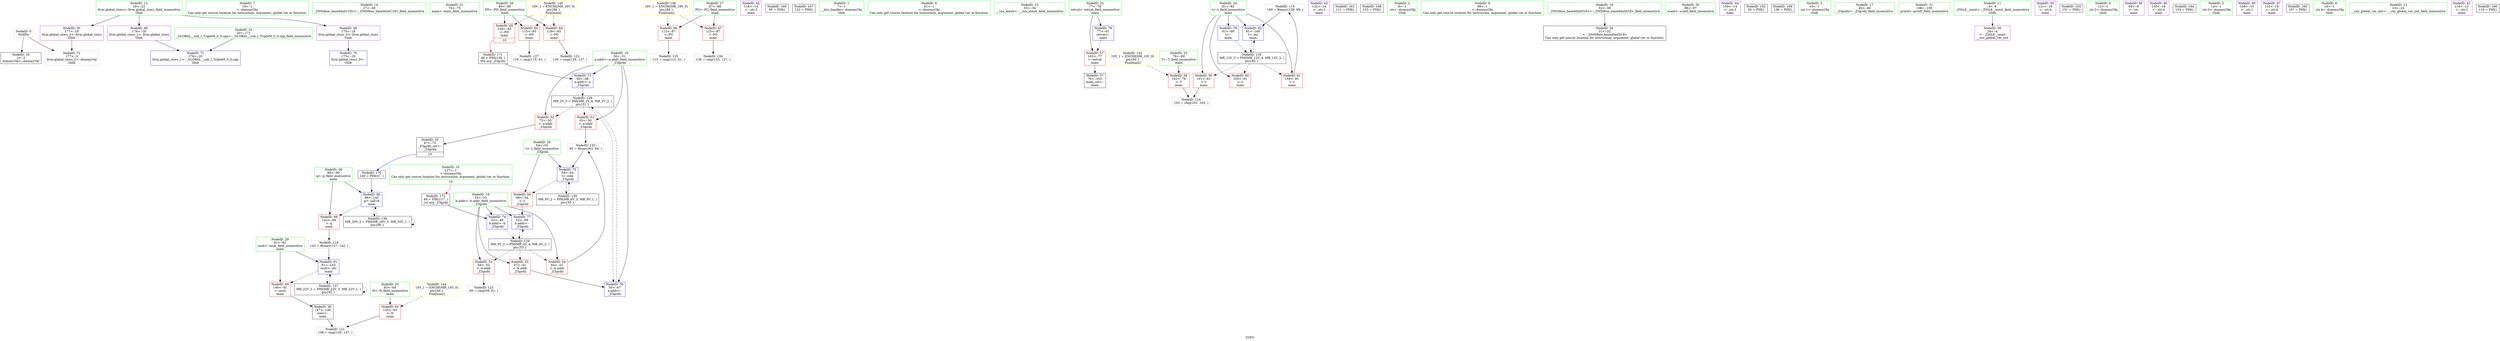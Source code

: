 digraph "SVFG" {
	label="SVFG";

	Node0x564980d1a010 [shape=record,color=grey,label="{NodeID: 0\nNullPtr}"];
	Node0x564980d1a010 -> Node0x564980d2f270[style=solid];
	Node0x564980d1a010 -> Node0x564980d32390[style=solid];
	Node0x564980d2b030 [shape=record,color=green,label="{NodeID: 7\n19\<--1\n\<--dummyObj\nCan only get source location for instruction, argument, global var or function.}"];
	Node0x564980d2a0d0 [shape=record,color=green,label="{NodeID: 14\n27\<--28\n_ZNSt8ios_base4InitC1Ev\<--_ZNSt8ios_base4InitC1Ev_field_insensitive\n}"];
	Node0x564980d2e820 [shape=record,color=green,label="{NodeID: 21\n74\<--75\nmain\<--main_field_insensitive\n}"];
	Node0x564980d2edd0 [shape=record,color=green,label="{NodeID: 28\n89\<--90\ng\<--g_field_insensitive\nmain\n}"];
	Node0x564980d2edd0 -> Node0x564980d31ff0[style=solid];
	Node0x564980d2edd0 -> Node0x564980d32a40[style=solid];
	Node0x564980d35300 [shape=record,color=grey,label="{NodeID: 118\n143 = Binary(127, 142, )\n}"];
	Node0x564980d35300 -> Node0x564980d32b10[style=solid];
	Node0x564980d2f470 [shape=record,color=black,label="{NodeID: 35\n47\<--72\n_Z3gcdii_ret\<--\n_Z3gcdii\n|{<s0>10}}"];
	Node0x564980d2f470:s0 -> Node0x564980d452c0[style=solid,color=blue];
	Node0x564980d35d80 [shape=record,color=grey,label="{NodeID: 125\n113 = cmp(112, 61, )\n}"];
	Node0x564980d2fa20 [shape=record,color=purple,label="{NodeID: 42\n118\<--14\n\<--.str.3\nmain\n}"];
	Node0x564980d31020 [shape=record,color=purple,label="{NodeID: 49\n176\<--18\nllvm.global_ctors_1\<--llvm.global_ctors\nGlob }"];
	Node0x564980d31020 -> Node0x564980d32290[style=solid];
	Node0x564980d31630 [shape=record,color=red,label="{NodeID: 56\n69\<--54\n\<--t\n_Z3gcdii\n}"];
	Node0x564980d31630 -> Node0x564980d327d0[style=solid];
	Node0x564980d3dd30 [shape=record,color=yellow,style=double,label="{NodeID: 146\n18V_1 = ENCHI(MR_18V_0)\npts\{88 \}\nFun[main]}"];
	Node0x564980d3dd30 -> Node0x564980d31e50[style=dashed];
	Node0x564980d3dd30 -> Node0x564980d31f20[style=dashed];
	Node0x564980d31be0 [shape=record,color=red,label="{NodeID: 63\n115\<--85\n\<--PD\nmain\n}"];
	Node0x564980d31be0 -> Node0x564980d36080[style=solid];
	Node0x564980d32190 [shape=record,color=blue,label="{NodeID: 70\n175\<--19\nllvm.global_ctors_0\<--\nGlob }"];
	Node0x564980d43f10 [shape=record,color=black,label="{NodeID: 160\n95 = PHI()\n}"];
	Node0x564980d327d0 [shape=record,color=blue,label="{NodeID: 77\n52\<--69\nb.addr\<--\n_Z3gcdii\n}"];
	Node0x564980d327d0 -> Node0x564980d39ec0[style=dashed];
	Node0x564980d44fc0 [shape=record,color=black,label="{NodeID: 167\n122 = PHI()\n}"];
	Node0x564980d19000 [shape=record,color=green,label="{NodeID: 1\n7\<--1\n__dso_handle\<--dummyObj\nGlob }"];
	Node0x564980d29bd0 [shape=record,color=green,label="{NodeID: 8\n61\<--1\n\<--dummyObj\nCan only get source location for instruction, argument, global var or function.}"];
	Node0x564980d2a1a0 [shape=record,color=green,label="{NodeID: 15\n33\<--34\n__cxa_atexit\<--__cxa_atexit_field_insensitive\n}"];
	Node0x564980d2e8f0 [shape=record,color=green,label="{NodeID: 22\n77\<--78\nretval\<--retval_field_insensitive\nmain\n}"];
	Node0x564980d2e8f0 -> Node0x564980d31700[style=solid];
	Node0x564980d2e8f0 -> Node0x564980d328a0[style=solid];
	Node0x564980d2eea0 [shape=record,color=green,label="{NodeID: 29\n91\<--92\nmult\<--mult_field_insensitive\nmain\n}"];
	Node0x564980d2eea0 -> Node0x564980d320c0[style=solid];
	Node0x564980d2eea0 -> Node0x564980d32b10[style=solid];
	Node0x564980d35480 [shape=record,color=grey,label="{NodeID: 119\n160 = Binary(159, 99, )\n}"];
	Node0x564980d35480 -> Node0x564980d32be0[style=solid];
	Node0x564980d2f540 [shape=record,color=black,label="{NodeID: 36\n147\<--146\nconv\<--\nmain\n}"];
	Node0x564980d2f540 -> Node0x564980d35780[style=solid];
	Node0x564980d35f00 [shape=record,color=grey,label="{NodeID: 126\n126 = cmp(125, 127, )\n}"];
	Node0x564980d2faf0 [shape=record,color=purple,label="{NodeID: 43\n132\<--14\n\<--.str.3\nmain\n}"];
	Node0x564980d31120 [shape=record,color=purple,label="{NodeID: 50\n177\<--18\nllvm.global_ctors_2\<--llvm.global_ctors\nGlob }"];
	Node0x564980d31120 -> Node0x564980d32390[style=solid];
	Node0x564980d31700 [shape=record,color=red,label="{NodeID: 57\n163\<--77\n\<--retval\nmain\n}"];
	Node0x564980d31700 -> Node0x564980d2f610[style=solid];
	Node0x564980d31cb0 [shape=record,color=red,label="{NodeID: 64\n129\<--85\n\<--PD\nmain\n}"];
	Node0x564980d31cb0 -> Node0x564980d35900[style=solid];
	Node0x564980d32290 [shape=record,color=blue,label="{NodeID: 71\n176\<--20\nllvm.global_ctors_1\<--_GLOBAL__sub_I_TripleM_0_0.cpp\nGlob }"];
	Node0x564980d44010 [shape=record,color=black,label="{NodeID: 161\n111 = PHI()\n}"];
	Node0x564980d328a0 [shape=record,color=blue,label="{NodeID: 78\n77\<--61\nretval\<--\nmain\n}"];
	Node0x564980d328a0 -> Node0x564980d31700[style=dashed];
	Node0x564980d450c0 [shape=record,color=black,label="{NodeID: 168\n133 = PHI()\n}"];
	Node0x564980d29930 [shape=record,color=green,label="{NodeID: 2\n8\<--1\n.str\<--dummyObj\nGlob }"];
	Node0x564980d29c60 [shape=record,color=green,label="{NodeID: 9\n99\<--1\n\<--dummyObj\nCan only get source location for instruction, argument, global var or function.}"];
	Node0x564980d2e550 [shape=record,color=green,label="{NodeID: 16\n32\<--38\n_ZNSt8ios_base4InitD1Ev\<--_ZNSt8ios_base4InitD1Ev_field_insensitive\n}"];
	Node0x564980d2e550 -> Node0x564980d2f370[style=solid];
	Node0x564980d2e9c0 [shape=record,color=green,label="{NodeID: 23\n79\<--80\nT\<--T_field_insensitive\nmain\n}"];
	Node0x564980d2e9c0 -> Node0x564980d317d0[style=solid];
	Node0x564980d2ef70 [shape=record,color=green,label="{NodeID: 30\n96\<--97\nscanf\<--scanf_field_insensitive\n}"];
	Node0x564980d35600 [shape=record,color=grey,label="{NodeID: 120\n65 = Binary(63, 64, )\n}"];
	Node0x564980d35600 -> Node0x564980d32630[style=solid];
	Node0x564980d2f610 [shape=record,color=black,label="{NodeID: 37\n76\<--163\nmain_ret\<--\nmain\n}"];
	Node0x564980d36080 [shape=record,color=grey,label="{NodeID: 127\n116 = cmp(115, 61, )\n}"];
	Node0x564980d2fbc0 [shape=record,color=purple,label="{NodeID: 44\n150\<--14\n\<--.str.3\nmain\n}"];
	Node0x564980d31220 [shape=record,color=red,label="{NodeID: 51\n63\<--50\n\<--a.addr\n_Z3gcdii\n}"];
	Node0x564980d31220 -> Node0x564980d35600[style=solid];
	Node0x564980d317d0 [shape=record,color=red,label="{NodeID: 58\n102\<--79\n\<--T\nmain\n}"];
	Node0x564980d317d0 -> Node0x564980d35c00[style=solid];
	Node0x564980d31d80 [shape=record,color=red,label="{NodeID: 65\n139\<--85\n\<--PD\nmain\n|{<s0>10}}"];
	Node0x564980d31d80:s0 -> Node0x564980d454b0[style=solid,color=red];
	Node0x564980d32390 [shape=record,color=blue, style = dotted,label="{NodeID: 72\n177\<--3\nllvm.global_ctors_2\<--dummyVal\nGlob }"];
	Node0x564980d44110 [shape=record,color=black,label="{NodeID: 162\n30 = PHI()\n}"];
	Node0x564980d32970 [shape=record,color=blue,label="{NodeID: 79\n81\<--99\nt\<--\nmain\n}"];
	Node0x564980d32970 -> Node0x564980d3bcc0[style=dashed];
	Node0x564980d451c0 [shape=record,color=black,label="{NodeID: 169\n136 = PHI()\n}"];
	Node0x564980d2ad10 [shape=record,color=green,label="{NodeID: 3\n10\<--1\n.str.1\<--dummyObj\nGlob }"];
	Node0x564980d29cf0 [shape=record,color=green,label="{NodeID: 10\n127\<--1\n\<--dummyObj\nCan only get source location for instruction, argument, global var or function.|{<s0>10}}"];
	Node0x564980d29cf0:s0 -> Node0x564980d455b0[style=solid,color=red];
	Node0x564980d2e5e0 [shape=record,color=green,label="{NodeID: 17\n45\<--46\n_Z3gcdii\<--_Z3gcdii_field_insensitive\n}"];
	Node0x564980d2ea90 [shape=record,color=green,label="{NodeID: 24\n81\<--82\nt\<--t_field_insensitive\nmain\n}"];
	Node0x564980d2ea90 -> Node0x564980d318a0[style=solid];
	Node0x564980d2ea90 -> Node0x564980d31970[style=solid];
	Node0x564980d2ea90 -> Node0x564980d31a40[style=solid];
	Node0x564980d2ea90 -> Node0x564980d32970[style=solid];
	Node0x564980d2ea90 -> Node0x564980d32be0[style=solid];
	Node0x564980d2f070 [shape=record,color=green,label="{NodeID: 31\n108\<--109\nprintf\<--printf_field_insensitive\n}"];
	Node0x564980d35780 [shape=record,color=grey,label="{NodeID: 121\n148 = cmp(145, 147, )\n}"];
	Node0x564980d2f6e0 [shape=record,color=purple,label="{NodeID: 38\n29\<--4\n\<--_ZStL8__ioinit\n__cxx_global_var_init\n}"];
	Node0x564980d399c0 [shape=record,color=black,label="{NodeID: 128\nMR_2V_3 = PHI(MR_2V_4, MR_2V_2, )\npts\{51 \}\n}"];
	Node0x564980d399c0 -> Node0x564980d31220[style=dashed];
	Node0x564980d399c0 -> Node0x564980d312f0[style=dashed];
	Node0x564980d399c0 -> Node0x564980d32700[style=dashed];
	Node0x564980d2fc90 [shape=record,color=purple,label="{NodeID: 45\n121\<--16\n\<--.str.4\nmain\n}"];
	Node0x564980d3bcc0 [shape=record,color=black,label="{NodeID: 135\nMR_12V_3 = PHI(MR_12V_4, MR_12V_2, )\npts\{82 \}\n}"];
	Node0x564980d3bcc0 -> Node0x564980d318a0[style=dashed];
	Node0x564980d3bcc0 -> Node0x564980d31970[style=dashed];
	Node0x564980d3bcc0 -> Node0x564980d31a40[style=dashed];
	Node0x564980d3bcc0 -> Node0x564980d32be0[style=dashed];
	Node0x564980d312f0 [shape=record,color=red,label="{NodeID: 52\n72\<--50\n\<--a.addr\n_Z3gcdii\n}"];
	Node0x564980d312f0 -> Node0x564980d2f470[style=solid];
	Node0x564980d3d9b0 [shape=record,color=yellow,style=double,label="{NodeID: 142\n10V_1 = ENCHI(MR_10V_0)\npts\{80 \}\nFun[main]}"];
	Node0x564980d3d9b0 -> Node0x564980d317d0[style=dashed];
	Node0x564980d318a0 [shape=record,color=red,label="{NodeID: 59\n101\<--81\n\<--t\nmain\n}"];
	Node0x564980d318a0 -> Node0x564980d35c00[style=solid];
	Node0x564980d31e50 [shape=record,color=red,label="{NodeID: 66\n112\<--87\n\<--PG\nmain\n}"];
	Node0x564980d31e50 -> Node0x564980d35d80[style=solid];
	Node0x564980d32490 [shape=record,color=blue,label="{NodeID: 73\n50\<--48\na.addr\<--a\n_Z3gcdii\n}"];
	Node0x564980d32490 -> Node0x564980d399c0[style=dashed];
	Node0x564980d44bc0 [shape=record,color=black,label="{NodeID: 163\n151 = PHI()\n}"];
	Node0x564980d32a40 [shape=record,color=blue,label="{NodeID: 80\n89\<--140\ng\<--call18\nmain\n}"];
	Node0x564980d32a40 -> Node0x564980d31ff0[style=dashed];
	Node0x564980d32a40 -> Node0x564980d3c1c0[style=dashed];
	Node0x564980d452c0 [shape=record,color=black,label="{NodeID: 170\n140 = PHI(47, )\n}"];
	Node0x564980d452c0 -> Node0x564980d32a40[style=solid];
	Node0x564980d19ef0 [shape=record,color=green,label="{NodeID: 4\n12\<--1\n.str.2\<--dummyObj\nGlob }"];
	Node0x564980d29d80 [shape=record,color=green,label="{NodeID: 11\n4\<--6\n_ZStL8__ioinit\<--_ZStL8__ioinit_field_insensitive\nGlob }"];
	Node0x564980d29d80 -> Node0x564980d2f6e0[style=solid];
	Node0x564980d2e670 [shape=record,color=green,label="{NodeID: 18\n50\<--51\na.addr\<--a.addr_field_insensitive\n_Z3gcdii\n}"];
	Node0x564980d2e670 -> Node0x564980d31220[style=solid];
	Node0x564980d2e670 -> Node0x564980d312f0[style=solid];
	Node0x564980d2e670 -> Node0x564980d32490[style=solid];
	Node0x564980d2e670 -> Node0x564980d32700[style=solid];
	Node0x564980d2eb60 [shape=record,color=green,label="{NodeID: 25\n83\<--84\nN\<--N_field_insensitive\nmain\n}"];
	Node0x564980d2eb60 -> Node0x564980d31b10[style=solid];
	Node0x564980d2f170 [shape=record,color=green,label="{NodeID: 32\n20\<--171\n_GLOBAL__sub_I_TripleM_0_0.cpp\<--_GLOBAL__sub_I_TripleM_0_0.cpp_field_insensitive\n}"];
	Node0x564980d2f170 -> Node0x564980d32290[style=solid];
	Node0x564980d35900 [shape=record,color=grey,label="{NodeID: 122\n130 = cmp(129, 127, )\n}"];
	Node0x564980d2f7b0 [shape=record,color=purple,label="{NodeID: 39\n94\<--8\n\<--.str\nmain\n}"];
	Node0x564980d39ec0 [shape=record,color=black,label="{NodeID: 129\nMR_4V_3 = PHI(MR_4V_4, MR_4V_2, )\npts\{53 \}\n}"];
	Node0x564980d39ec0 -> Node0x564980d313c0[style=dashed];
	Node0x564980d39ec0 -> Node0x564980d31490[style=dashed];
	Node0x564980d39ec0 -> Node0x564980d31560[style=dashed];
	Node0x564980d39ec0 -> Node0x564980d327d0[style=dashed];
	Node0x564980d2fd60 [shape=record,color=purple,label="{NodeID: 46\n135\<--16\n\<--.str.4\nmain\n}"];
	Node0x564980d3c1c0 [shape=record,color=black,label="{NodeID: 136\nMR_20V_2 = PHI(MR_20V_3, MR_20V_1, )\npts\{90 \}\n}"];
	Node0x564980d3c1c0 -> Node0x564980d32a40[style=dashed];
	Node0x564980d3c1c0 -> Node0x564980d3c1c0[style=dashed];
	Node0x564980d313c0 [shape=record,color=red,label="{NodeID: 53\n59\<--52\n\<--b.addr\n_Z3gcdii\n}"];
	Node0x564980d313c0 -> Node0x564980d35a80[style=solid];
	Node0x564980d31970 [shape=record,color=red,label="{NodeID: 60\n105\<--81\n\<--t\nmain\n}"];
	Node0x564980d31f20 [shape=record,color=red,label="{NodeID: 67\n125\<--87\n\<--PG\nmain\n}"];
	Node0x564980d31f20 -> Node0x564980d35f00[style=solid];
	Node0x564980d32560 [shape=record,color=blue,label="{NodeID: 74\n52\<--49\nb.addr\<--b\n_Z3gcdii\n}"];
	Node0x564980d32560 -> Node0x564980d39ec0[style=dashed];
	Node0x564980d44cc0 [shape=record,color=black,label="{NodeID: 164\n154 = PHI()\n}"];
	Node0x564980d32b10 [shape=record,color=blue,label="{NodeID: 81\n91\<--143\nmult\<--div\nmain\n}"];
	Node0x564980d32b10 -> Node0x564980d320c0[style=dashed];
	Node0x564980d32b10 -> Node0x564980d3c6c0[style=dashed];
	Node0x564980d454b0 [shape=record,color=black,label="{NodeID: 171\n48 = PHI(139, )\n0th arg _Z3gcdii }"];
	Node0x564980d454b0 -> Node0x564980d32490[style=solid];
	Node0x564980d19f80 [shape=record,color=green,label="{NodeID: 5\n14\<--1\n.str.3\<--dummyObj\nGlob }"];
	Node0x564980d29f30 [shape=record,color=green,label="{NodeID: 12\n18\<--22\nllvm.global_ctors\<--llvm.global_ctors_field_insensitive\nGlob }"];
	Node0x564980d29f30 -> Node0x564980d30f20[style=solid];
	Node0x564980d29f30 -> Node0x564980d31020[style=solid];
	Node0x564980d29f30 -> Node0x564980d31120[style=solid];
	Node0x564980d2e700 [shape=record,color=green,label="{NodeID: 19\n52\<--53\nb.addr\<--b.addr_field_insensitive\n_Z3gcdii\n}"];
	Node0x564980d2e700 -> Node0x564980d313c0[style=solid];
	Node0x564980d2e700 -> Node0x564980d31490[style=solid];
	Node0x564980d2e700 -> Node0x564980d31560[style=solid];
	Node0x564980d2e700 -> Node0x564980d32560[style=solid];
	Node0x564980d2e700 -> Node0x564980d327d0[style=solid];
	Node0x564980d2ec30 [shape=record,color=green,label="{NodeID: 26\n85\<--86\nPD\<--PD_field_insensitive\nmain\n}"];
	Node0x564980d2ec30 -> Node0x564980d31be0[style=solid];
	Node0x564980d2ec30 -> Node0x564980d31cb0[style=solid];
	Node0x564980d2ec30 -> Node0x564980d31d80[style=solid];
	Node0x564980d2f270 [shape=record,color=black,label="{NodeID: 33\n2\<--3\ndummyVal\<--dummyVal\n}"];
	Node0x564980d35a80 [shape=record,color=grey,label="{NodeID: 123\n60 = cmp(59, 61, )\n}"];
	Node0x564980d2f880 [shape=record,color=purple,label="{NodeID: 40\n106\<--10\n\<--.str.1\nmain\n}"];
	Node0x564980d3a3c0 [shape=record,color=black,label="{NodeID: 130\nMR_6V_2 = PHI(MR_6V_3, MR_6V_1, )\npts\{55 \}\n}"];
	Node0x564980d3a3c0 -> Node0x564980d32630[style=dashed];
	Node0x564980d2fe30 [shape=record,color=purple,label="{NodeID: 47\n153\<--16\n\<--.str.4\nmain\n}"];
	Node0x564980d3c6c0 [shape=record,color=black,label="{NodeID: 137\nMR_22V_2 = PHI(MR_22V_3, MR_22V_1, )\npts\{92 \}\n}"];
	Node0x564980d3c6c0 -> Node0x564980d32b10[style=dashed];
	Node0x564980d3c6c0 -> Node0x564980d3c6c0[style=dashed];
	Node0x564980d31490 [shape=record,color=red,label="{NodeID: 54\n64\<--52\n\<--b.addr\n_Z3gcdii\n}"];
	Node0x564980d31490 -> Node0x564980d35600[style=solid];
	Node0x564980d3db70 [shape=record,color=yellow,style=double,label="{NodeID: 144\n14V_1 = ENCHI(MR_14V_0)\npts\{84 \}\nFun[main]}"];
	Node0x564980d3db70 -> Node0x564980d31b10[style=dashed];
	Node0x564980d31a40 [shape=record,color=red,label="{NodeID: 61\n159\<--81\n\<--t\nmain\n}"];
	Node0x564980d31a40 -> Node0x564980d35480[style=solid];
	Node0x564980d31ff0 [shape=record,color=red,label="{NodeID: 68\n142\<--89\n\<--g\nmain\n}"];
	Node0x564980d31ff0 -> Node0x564980d35300[style=solid];
	Node0x564980d32630 [shape=record,color=blue,label="{NodeID: 75\n54\<--65\nt\<--rem\n_Z3gcdii\n}"];
	Node0x564980d32630 -> Node0x564980d31630[style=dashed];
	Node0x564980d32630 -> Node0x564980d3a3c0[style=dashed];
	Node0x564980d44dc0 [shape=record,color=black,label="{NodeID: 165\n107 = PHI()\n}"];
	Node0x564980d32be0 [shape=record,color=blue,label="{NodeID: 82\n81\<--160\nt\<--inc\nmain\n}"];
	Node0x564980d32be0 -> Node0x564980d3bcc0[style=dashed];
	Node0x564980d455b0 [shape=record,color=black,label="{NodeID: 172\n49 = PHI(127, )\n1st arg _Z3gcdii }"];
	Node0x564980d455b0 -> Node0x564980d32560[style=solid];
	Node0x564980d2afa0 [shape=record,color=green,label="{NodeID: 6\n16\<--1\n.str.4\<--dummyObj\nGlob }"];
	Node0x564980d2a000 [shape=record,color=green,label="{NodeID: 13\n23\<--24\n__cxx_global_var_init\<--__cxx_global_var_init_field_insensitive\n}"];
	Node0x564980d2e790 [shape=record,color=green,label="{NodeID: 20\n54\<--55\nt\<--t_field_insensitive\n_Z3gcdii\n}"];
	Node0x564980d2e790 -> Node0x564980d31630[style=solid];
	Node0x564980d2e790 -> Node0x564980d32630[style=solid];
	Node0x564980d2ed00 [shape=record,color=green,label="{NodeID: 27\n87\<--88\nPG\<--PG_field_insensitive\nmain\n}"];
	Node0x564980d2ed00 -> Node0x564980d31e50[style=solid];
	Node0x564980d2ed00 -> Node0x564980d31f20[style=solid];
	Node0x564980d2f370 [shape=record,color=black,label="{NodeID: 34\n31\<--32\n\<--_ZNSt8ios_base4InitD1Ev\nCan only get source location for instruction, argument, global var or function.}"];
	Node0x564980d35c00 [shape=record,color=grey,label="{NodeID: 124\n103 = cmp(101, 102, )\n}"];
	Node0x564980d2f950 [shape=record,color=purple,label="{NodeID: 41\n110\<--12\n\<--.str.2\nmain\n}"];
	Node0x564980d30f20 [shape=record,color=purple,label="{NodeID: 48\n175\<--18\nllvm.global_ctors_0\<--llvm.global_ctors\nGlob }"];
	Node0x564980d30f20 -> Node0x564980d32190[style=solid];
	Node0x564980d31560 [shape=record,color=red,label="{NodeID: 55\n67\<--52\n\<--b.addr\n_Z3gcdii\n}"];
	Node0x564980d31560 -> Node0x564980d32700[style=solid];
	Node0x564980d3dc50 [shape=record,color=yellow,style=double,label="{NodeID: 145\n16V_1 = ENCHI(MR_16V_0)\npts\{86 \}\nFun[main]}"];
	Node0x564980d3dc50 -> Node0x564980d31be0[style=dashed];
	Node0x564980d3dc50 -> Node0x564980d31cb0[style=dashed];
	Node0x564980d3dc50 -> Node0x564980d31d80[style=dashed];
	Node0x564980d31b10 [shape=record,color=red,label="{NodeID: 62\n145\<--83\n\<--N\nmain\n}"];
	Node0x564980d31b10 -> Node0x564980d35780[style=solid];
	Node0x564980d320c0 [shape=record,color=red,label="{NodeID: 69\n146\<--91\n\<--mult\nmain\n}"];
	Node0x564980d320c0 -> Node0x564980d2f540[style=solid];
	Node0x564980d32700 [shape=record,color=blue,label="{NodeID: 76\n50\<--67\na.addr\<--\n_Z3gcdii\n}"];
	Node0x564980d32700 -> Node0x564980d399c0[style=dashed];
	Node0x564980d44ec0 [shape=record,color=black,label="{NodeID: 166\n119 = PHI()\n}"];
}

